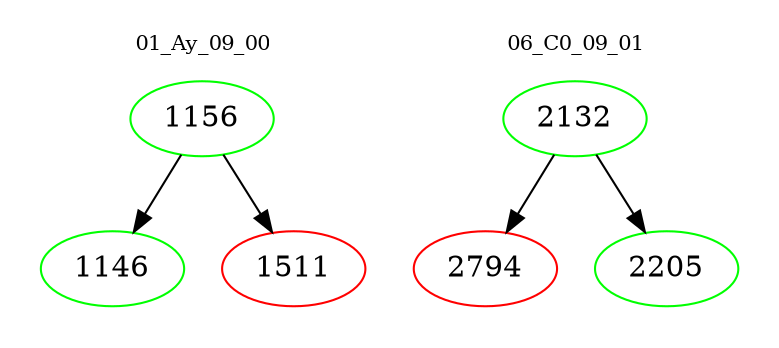 digraph{
subgraph cluster_0 {
color = white
label = "01_Ay_09_00";
fontsize=10;
T0_1156 [label="1156", color="green"]
T0_1156 -> T0_1146 [color="black"]
T0_1146 [label="1146", color="green"]
T0_1156 -> T0_1511 [color="black"]
T0_1511 [label="1511", color="red"]
}
subgraph cluster_1 {
color = white
label = "06_C0_09_01";
fontsize=10;
T1_2132 [label="2132", color="green"]
T1_2132 -> T1_2794 [color="black"]
T1_2794 [label="2794", color="red"]
T1_2132 -> T1_2205 [color="black"]
T1_2205 [label="2205", color="green"]
}
}
